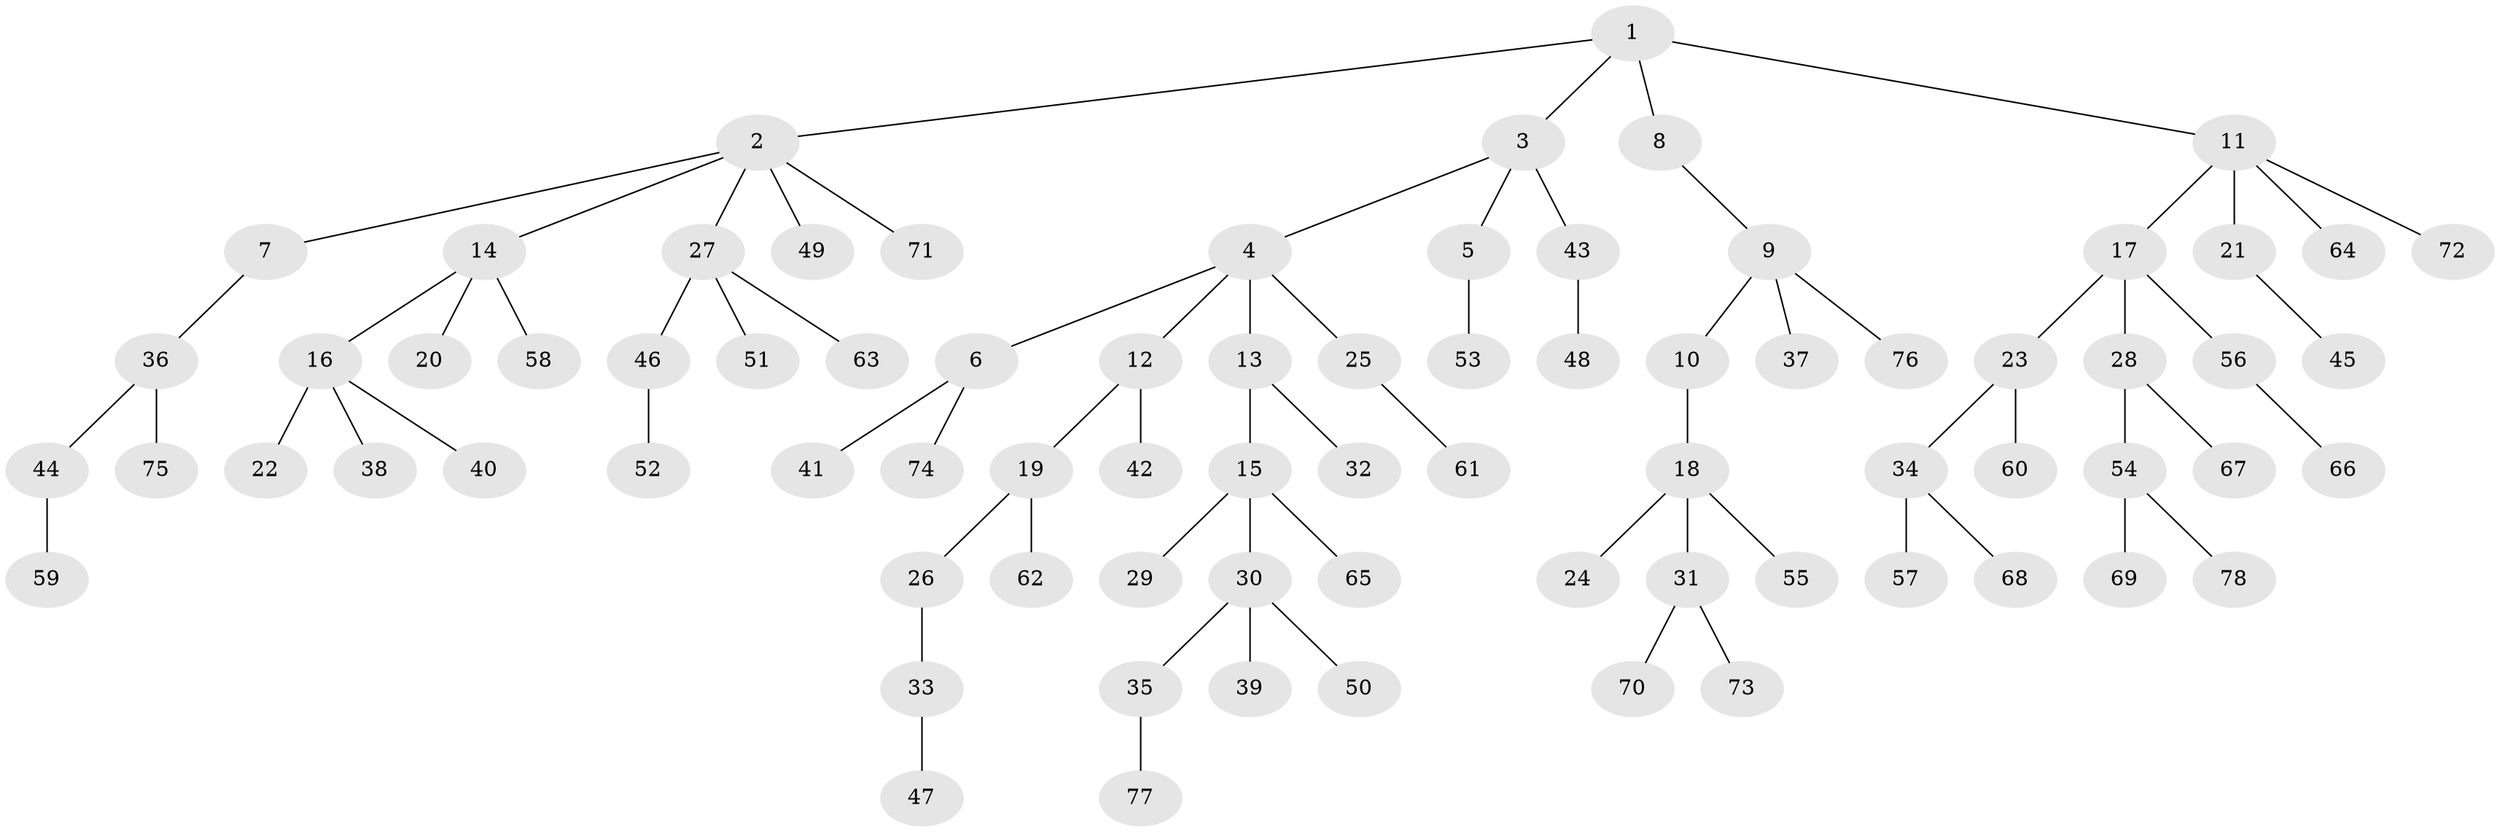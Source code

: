 // Generated by graph-tools (version 1.1) at 2025/11/02/27/25 16:11:27]
// undirected, 78 vertices, 77 edges
graph export_dot {
graph [start="1"]
  node [color=gray90,style=filled];
  1;
  2;
  3;
  4;
  5;
  6;
  7;
  8;
  9;
  10;
  11;
  12;
  13;
  14;
  15;
  16;
  17;
  18;
  19;
  20;
  21;
  22;
  23;
  24;
  25;
  26;
  27;
  28;
  29;
  30;
  31;
  32;
  33;
  34;
  35;
  36;
  37;
  38;
  39;
  40;
  41;
  42;
  43;
  44;
  45;
  46;
  47;
  48;
  49;
  50;
  51;
  52;
  53;
  54;
  55;
  56;
  57;
  58;
  59;
  60;
  61;
  62;
  63;
  64;
  65;
  66;
  67;
  68;
  69;
  70;
  71;
  72;
  73;
  74;
  75;
  76;
  77;
  78;
  1 -- 2;
  1 -- 3;
  1 -- 8;
  1 -- 11;
  2 -- 7;
  2 -- 14;
  2 -- 27;
  2 -- 49;
  2 -- 71;
  3 -- 4;
  3 -- 5;
  3 -- 43;
  4 -- 6;
  4 -- 12;
  4 -- 13;
  4 -- 25;
  5 -- 53;
  6 -- 41;
  6 -- 74;
  7 -- 36;
  8 -- 9;
  9 -- 10;
  9 -- 37;
  9 -- 76;
  10 -- 18;
  11 -- 17;
  11 -- 21;
  11 -- 64;
  11 -- 72;
  12 -- 19;
  12 -- 42;
  13 -- 15;
  13 -- 32;
  14 -- 16;
  14 -- 20;
  14 -- 58;
  15 -- 29;
  15 -- 30;
  15 -- 65;
  16 -- 22;
  16 -- 38;
  16 -- 40;
  17 -- 23;
  17 -- 28;
  17 -- 56;
  18 -- 24;
  18 -- 31;
  18 -- 55;
  19 -- 26;
  19 -- 62;
  21 -- 45;
  23 -- 34;
  23 -- 60;
  25 -- 61;
  26 -- 33;
  27 -- 46;
  27 -- 51;
  27 -- 63;
  28 -- 54;
  28 -- 67;
  30 -- 35;
  30 -- 39;
  30 -- 50;
  31 -- 70;
  31 -- 73;
  33 -- 47;
  34 -- 57;
  34 -- 68;
  35 -- 77;
  36 -- 44;
  36 -- 75;
  43 -- 48;
  44 -- 59;
  46 -- 52;
  54 -- 69;
  54 -- 78;
  56 -- 66;
}
